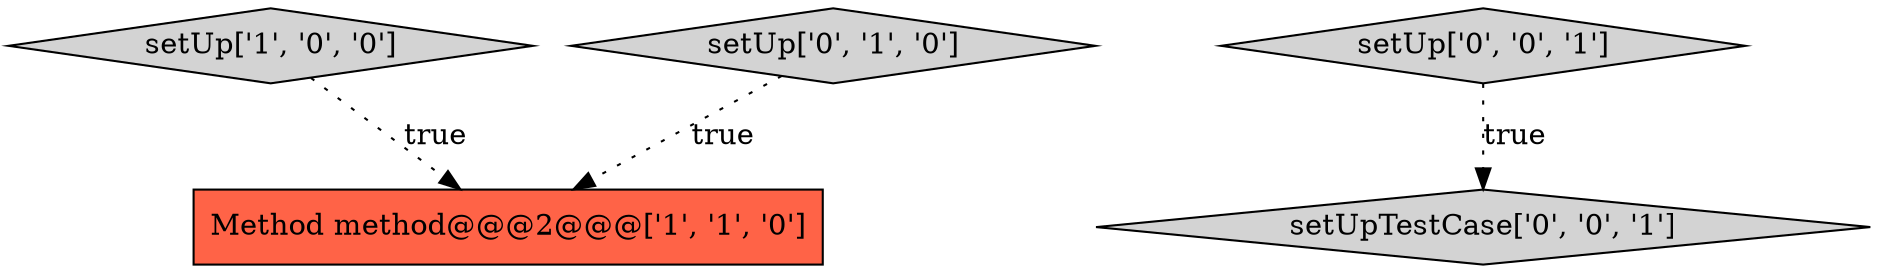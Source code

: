 digraph {
0 [style = filled, label = "setUp['1', '0', '0']", fillcolor = lightgray, shape = diamond image = "AAA0AAABBB1BBB"];
3 [style = filled, label = "setUpTestCase['0', '0', '1']", fillcolor = lightgray, shape = diamond image = "AAA0AAABBB3BBB"];
2 [style = filled, label = "setUp['0', '1', '0']", fillcolor = lightgray, shape = diamond image = "AAA0AAABBB2BBB"];
4 [style = filled, label = "setUp['0', '0', '1']", fillcolor = lightgray, shape = diamond image = "AAA0AAABBB3BBB"];
1 [style = filled, label = "Method method@@@2@@@['1', '1', '0']", fillcolor = tomato, shape = box image = "AAA0AAABBB1BBB"];
4->3 [style = dotted, label="true"];
2->1 [style = dotted, label="true"];
0->1 [style = dotted, label="true"];
}
